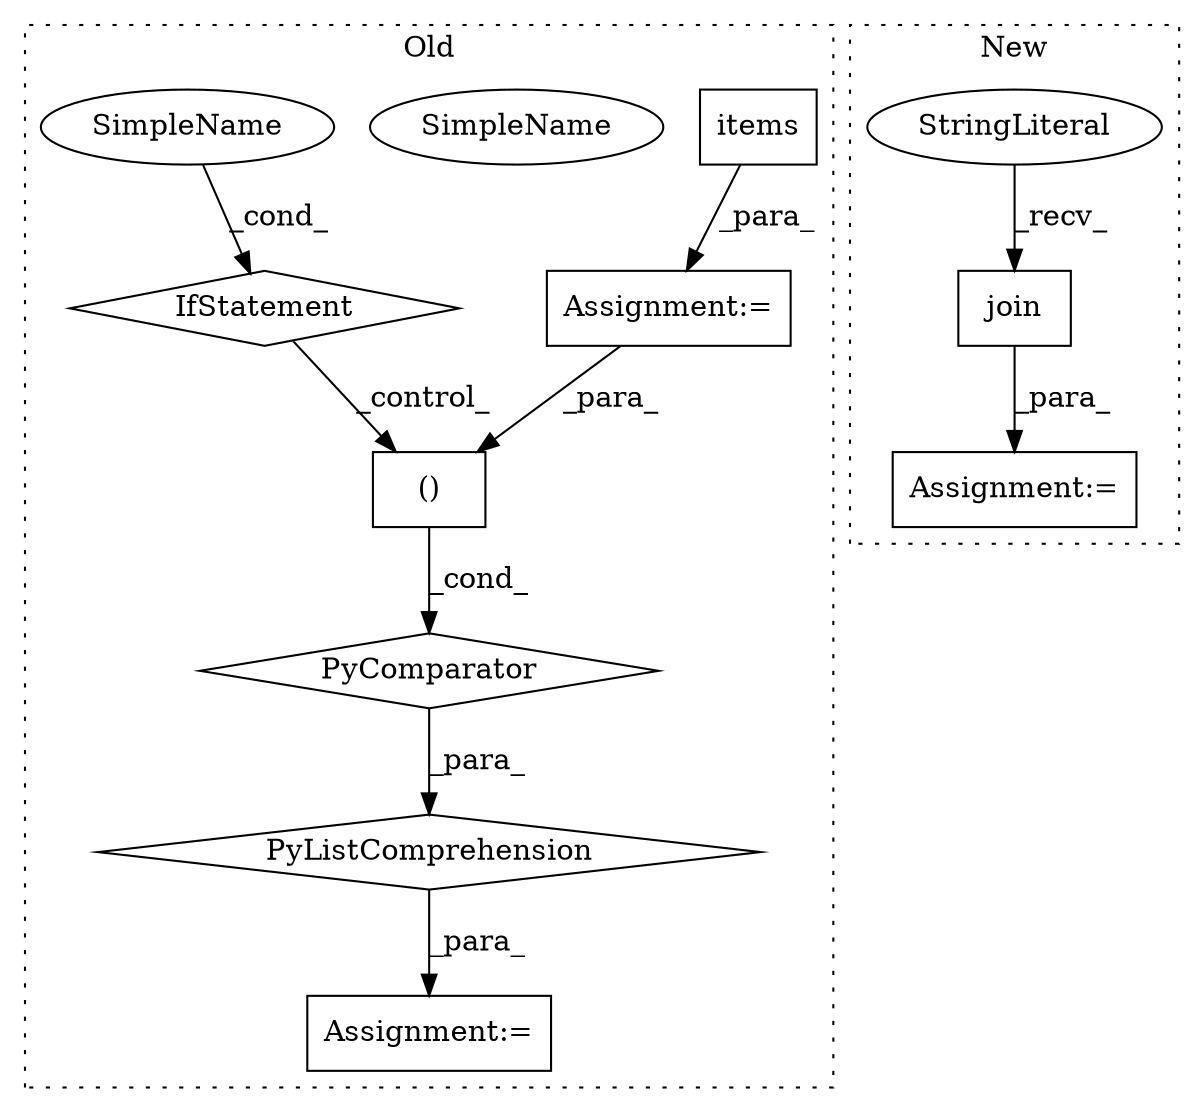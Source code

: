 digraph G {
subgraph cluster0 {
1 [label="items" a="32" s="6100" l="7" shape="box"];
3 [label="Assignment:=" a="7" s="6086" l="30" shape="box"];
5 [label="PyComparator" a="113" s="6331" l="29" shape="diamond"];
6 [label="Assignment:=" a="7" s="6180" l="2" shape="box"];
8 [label="PyListComprehension" a="109" s="6210" l="158" shape="diamond"];
9 [label="()" a="106" s="5978" l="15" shape="box"];
10 [label="IfStatement" a="25" s="6086" l="30" shape="diamond"];
11 [label="SimpleName" a="42" s="6111" l="5" shape="ellipse"];
12 [label="SimpleName" a="42" s="6111" l="5" shape="ellipse"];
label = "Old";
style="dotted";
}
subgraph cluster1 {
2 [label="join" a="32" s="6869,6884" l="5,1" shape="box"];
4 [label="Assignment:=" a="7" s="6860" l="2" shape="box"];
7 [label="StringLiteral" a="45" s="6863" l="5" shape="ellipse"];
label = "New";
style="dotted";
}
1 -> 3 [label="_para_"];
2 -> 4 [label="_para_"];
3 -> 9 [label="_para_"];
5 -> 8 [label="_para_"];
7 -> 2 [label="_recv_"];
8 -> 6 [label="_para_"];
9 -> 5 [label="_cond_"];
10 -> 9 [label="_control_"];
12 -> 10 [label="_cond_"];
}